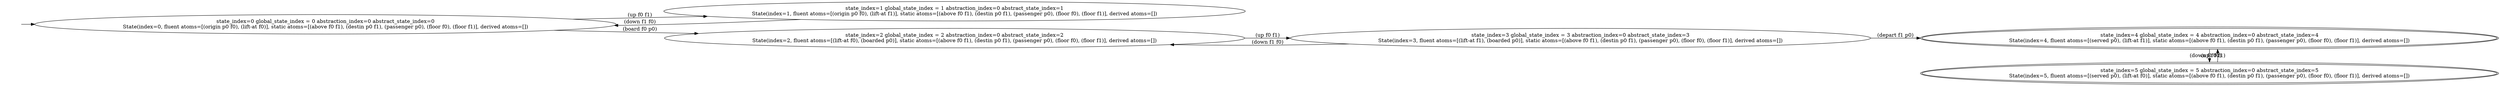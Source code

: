 digraph {
rankdir="LR"
s0[label="state_index=0 global_state_index = 0 abstraction_index=0 abstract_state_index=0
State(index=0, fluent atoms=[(origin p0 f0), (lift-at f0)], static atoms=[(above f0 f1), (destin p0 f1), (passenger p0), (floor f0), (floor f1)], derived atoms=[])
"]
s1[label="state_index=1 global_state_index = 1 abstraction_index=0 abstract_state_index=1
State(index=1, fluent atoms=[(origin p0 f0), (lift-at f1)], static atoms=[(above f0 f1), (destin p0 f1), (passenger p0), (floor f0), (floor f1)], derived atoms=[])
"]
s2[label="state_index=2 global_state_index = 2 abstraction_index=0 abstract_state_index=2
State(index=2, fluent atoms=[(lift-at f0), (boarded p0)], static atoms=[(above f0 f1), (destin p0 f1), (passenger p0), (floor f0), (floor f1)], derived atoms=[])
"]
s3[label="state_index=3 global_state_index = 3 abstraction_index=0 abstract_state_index=3
State(index=3, fluent atoms=[(lift-at f1), (boarded p0)], static atoms=[(above f0 f1), (destin p0 f1), (passenger p0), (floor f0), (floor f1)], derived atoms=[])
"]
s4[peripheries=2,label="state_index=4 global_state_index = 4 abstraction_index=0 abstract_state_index=4
State(index=4, fluent atoms=[(served p0), (lift-at f1)], static atoms=[(above f0 f1), (destin p0 f1), (passenger p0), (floor f0), (floor f1)], derived atoms=[])
"]
s5[peripheries=2,label="state_index=5 global_state_index = 5 abstraction_index=0 abstract_state_index=5
State(index=5, fluent atoms=[(served p0), (lift-at f0)], static atoms=[(above f0 f1), (destin p0 f1), (passenger p0), (floor f0), (floor f1)], derived atoms=[])
"]
Dangling [ label = "", style = invis ]
{ rank = same; Dangling }
Dangling -> s0
{ rank = same; s1}
{ rank = same; s0}
{ rank = same; s2}
{ rank = same; s3}
{ rank = same; s4,s5}
s0->s1 [label="(up f0 f1)
"]
s0->s2 [label="(board f0 p0)
"]
s1->s0 [label="(down f1 f0)
"]
s2->s3 [label="(up f0 f1)
"]
s3->s2 [label="(down f1 f0)
"]
s3->s4 [label="(depart f1 p0)
"]
s4->s5 [label="(down f1 f0)
"]
s5->s4 [label="(up f0 f1)
"]
}
